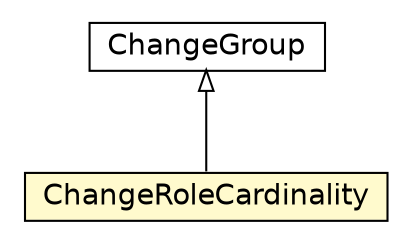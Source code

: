 #!/usr/local/bin/dot
#
# Class diagram 
# Generated by UMLGraph version R5_6_6-1-g9240c4 (http://www.umlgraph.org/)
#

digraph G {
	edge [fontname="Helvetica",fontsize=10,labelfontname="Helvetica",labelfontsize=10];
	node [fontname="Helvetica",fontsize=10,shape=plaintext];
	nodesep=0.25;
	ranksep=0.5;
	// moise.reorg.commands.ChangeRoleCardinality
	c3224 [label=<<table title="moise.reorg.commands.ChangeRoleCardinality" border="0" cellborder="1" cellspacing="0" cellpadding="2" port="p" bgcolor="lemonChiffon" href="./ChangeRoleCardinality.html">
		<tr><td><table border="0" cellspacing="0" cellpadding="1">
<tr><td align="center" balign="center"> ChangeRoleCardinality </td></tr>
		</table></td></tr>
		</table>>, URL="./ChangeRoleCardinality.html", fontname="Helvetica", fontcolor="black", fontsize=14.0];
	// moise.reorg.commands.ChangeGroup
	c3226 [label=<<table title="moise.reorg.commands.ChangeGroup" border="0" cellborder="1" cellspacing="0" cellpadding="2" port="p" href="./ChangeGroup.html">
		<tr><td><table border="0" cellspacing="0" cellpadding="1">
<tr><td align="center" balign="center"> ChangeGroup </td></tr>
		</table></td></tr>
		</table>>, URL="./ChangeGroup.html", fontname="Helvetica", fontcolor="black", fontsize=14.0];
	//moise.reorg.commands.ChangeRoleCardinality extends moise.reorg.commands.ChangeGroup
	c3226:p -> c3224:p [dir=back,arrowtail=empty];
}

